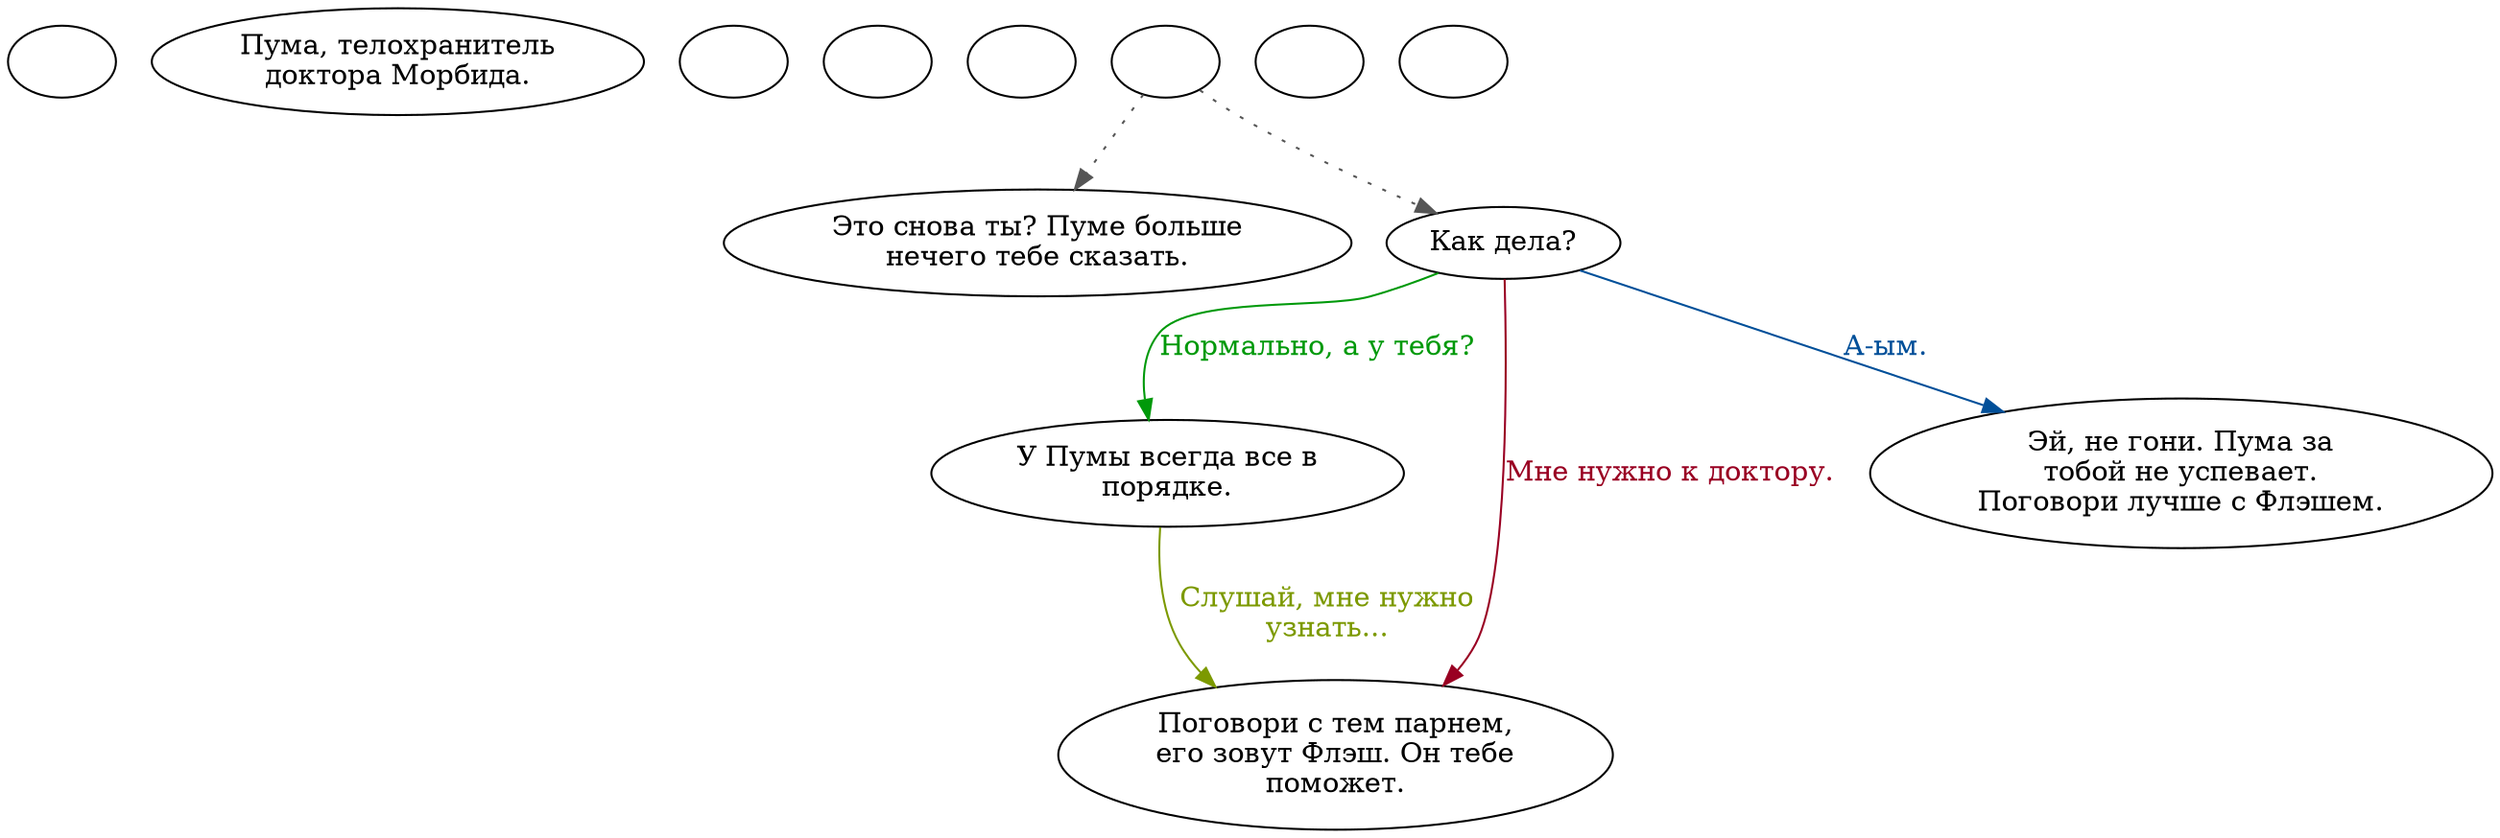 digraph cougar {
  "start" [style=filled       fillcolor="#FFFFFF"       color="#000000"]
  "start" [label=""]
  "look_at_p_proc" [style=filled       fillcolor="#FFFFFF"       color="#000000"]
  "look_at_p_proc" [label="Пума, телохранитель\nдоктора Морбида."]
  "critter_p_proc" [style=filled       fillcolor="#FFFFFF"       color="#000000"]
  "critter_p_proc" [label=""]
  "map_enter_p_proc" [style=filled       fillcolor="#FFFFFF"       color="#000000"]
  "map_enter_p_proc" [label=""]
  "pickup_p_proc" [style=filled       fillcolor="#FFFFFF"       color="#000000"]
  "pickup_p_proc" [label=""]
  "talk_p_proc" [style=filled       fillcolor="#FFFFFF"       color="#000000"]
  "talk_p_proc" -> "Cougar04" [style=dotted color="#555555"]
  "talk_p_proc" -> "Cougar00" [style=dotted color="#555555"]
  "talk_p_proc" [label=""]
  "destroy_p_proc" [style=filled       fillcolor="#FFFFFF"       color="#000000"]
  "destroy_p_proc" [label=""]
  "damage_p_proc" [style=filled       fillcolor="#FFFFFF"       color="#000000"]
  "damage_p_proc" [label=""]
  "Cougar00" [style=filled       fillcolor="#FFFFFF"       color="#000000"]
  "Cougar00" [label="Как дела?"]
  "Cougar00" -> "Cougar01" [label="Нормально, а у тебя?" color="#00990A" fontcolor="#00990A"]
  "Cougar00" -> "Cougar02" [label="Мне нужно к доктору." color="#990022" fontcolor="#990022"]
  "Cougar00" -> "Cougar03" [label="А-ым." color="#004F99" fontcolor="#004F99"]
  "Cougar01" [style=filled       fillcolor="#FFFFFF"       color="#000000"]
  "Cougar01" [label="У Пумы всегда все в\nпорядке."]
  "Cougar01" -> "Cougar02" [label="Слушай, мне нужно\nузнать..." color="#7C9900" fontcolor="#7C9900"]
  "Cougar02" [style=filled       fillcolor="#FFFFFF"       color="#000000"]
  "Cougar02" [label="Поговори с тем парнем,\nего зовут Флэш. Он тебе\nпоможет."]
  "Cougar03" [style=filled       fillcolor="#FFFFFF"       color="#000000"]
  "Cougar03" [label="Эй, не гони. Пума за\nтобой не успевает.\nПоговори лучше с Флэшем."]
  "Cougar04" [style=filled       fillcolor="#FFFFFF"       color="#000000"]
  "Cougar04" [label="Это снова ты? Пуме больше\nнечего тебе сказать."]
}